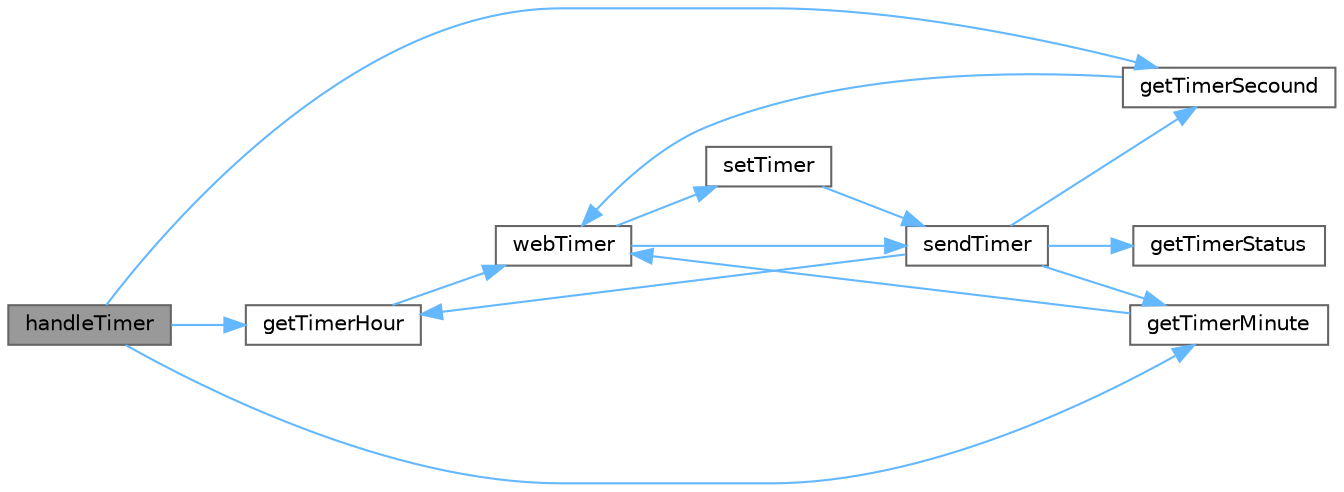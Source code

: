 digraph "handleTimer"
{
 // LATEX_PDF_SIZE
  bgcolor="transparent";
  edge [fontname=Helvetica,fontsize=10,labelfontname=Helvetica,labelfontsize=10];
  node [fontname=Helvetica,fontsize=10,shape=box,height=0.2,width=0.4];
  rankdir="LR";
  Node1 [id="Node000001",label="handleTimer",height=0.2,width=0.4,color="gray40", fillcolor="grey60", style="filled", fontcolor="black",tooltip="Definitions."];
  Node1 -> Node2 [id="edge14_Node000001_Node000002",color="steelblue1",style="solid",tooltip=" "];
  Node2 [id="Node000002",label="getTimerHour",height=0.2,width=0.4,color="grey40", fillcolor="white", style="filled",URL="$_m_d___timer_8cpp.html#a7497ed4b5f459145ba576e35a34b2f68",tooltip="Get timer minute."];
  Node2 -> Node3 [id="edge15_Node000002_Node000003",color="steelblue1",style="solid",tooltip=" "];
  Node3 [id="Node000003",label="webTimer",height=0.2,width=0.4,color="grey40", fillcolor="white", style="filled",URL="$_m_d___timer_8cpp.html#a504723789792b242f59e8f9adfb48009",tooltip="Web timer function to manage the timer operations in the web interface."];
  Node3 -> Node4 [id="edge16_Node000003_Node000004",color="steelblue1",style="solid",tooltip=" "];
  Node4 [id="Node000004",label="sendTimer",height=0.2,width=0.4,color="grey40", fillcolor="white", style="filled",URL="$_m_d___timer_8cpp.html#acf8eb689c061a70a35d6f2f5ed57c474",tooltip="Send timer to web."];
  Node4 -> Node2 [id="edge17_Node000004_Node000002",color="steelblue1",style="solid",tooltip=" "];
  Node4 -> Node5 [id="edge18_Node000004_Node000005",color="steelblue1",style="solid",tooltip=" "];
  Node5 [id="Node000005",label="getTimerMinute",height=0.2,width=0.4,color="grey40", fillcolor="white", style="filled",URL="$_m_d___timer_8cpp.html#ae8ad20dbd759f4fb98dabba7876428f4",tooltip="Get the Timer Minute object to get the timer minute."];
  Node5 -> Node3 [id="edge19_Node000005_Node000003",color="steelblue1",style="solid",tooltip=" "];
  Node4 -> Node6 [id="edge20_Node000004_Node000006",color="steelblue1",style="solid",tooltip=" "];
  Node6 [id="Node000006",label="getTimerSecound",height=0.2,width=0.4,color="grey40", fillcolor="white", style="filled",URL="$_m_d___timer_8cpp.html#a71f3ffe6a2e0fca30bca87a87fc92354",tooltip="Get the Timer Secound object to get the timer secound."];
  Node6 -> Node3 [id="edge21_Node000006_Node000003",color="steelblue1",style="solid",tooltip=" "];
  Node4 -> Node7 [id="edge22_Node000004_Node000007",color="steelblue1",style="solid",tooltip=" "];
  Node7 [id="Node000007",label="getTimerStatus",height=0.2,width=0.4,color="grey40", fillcolor="white", style="filled",URL="$_m_d___timer_8cpp.html#aa9493843bba040c07f9f66300059268a",tooltip="Get the Timer Status object to get the timer status (ON/OFF)"];
  Node3 -> Node8 [id="edge23_Node000003_Node000008",color="steelblue1",style="solid",tooltip=" "];
  Node8 [id="Node000008",label="setTimer",height=0.2,width=0.4,color="grey40", fillcolor="white", style="filled",URL="$_m_d___timer_8cpp.html#a75d67ecc1e985e54d2701c06a6aaa3a1",tooltip="Set the Timer object to set the timer status (ON/OFF)"];
  Node8 -> Node4 [id="edge24_Node000008_Node000004",color="steelblue1",style="solid",tooltip=" "];
  Node1 -> Node5 [id="edge25_Node000001_Node000005",color="steelblue1",style="solid",tooltip=" "];
  Node1 -> Node6 [id="edge26_Node000001_Node000006",color="steelblue1",style="solid",tooltip=" "];
}
